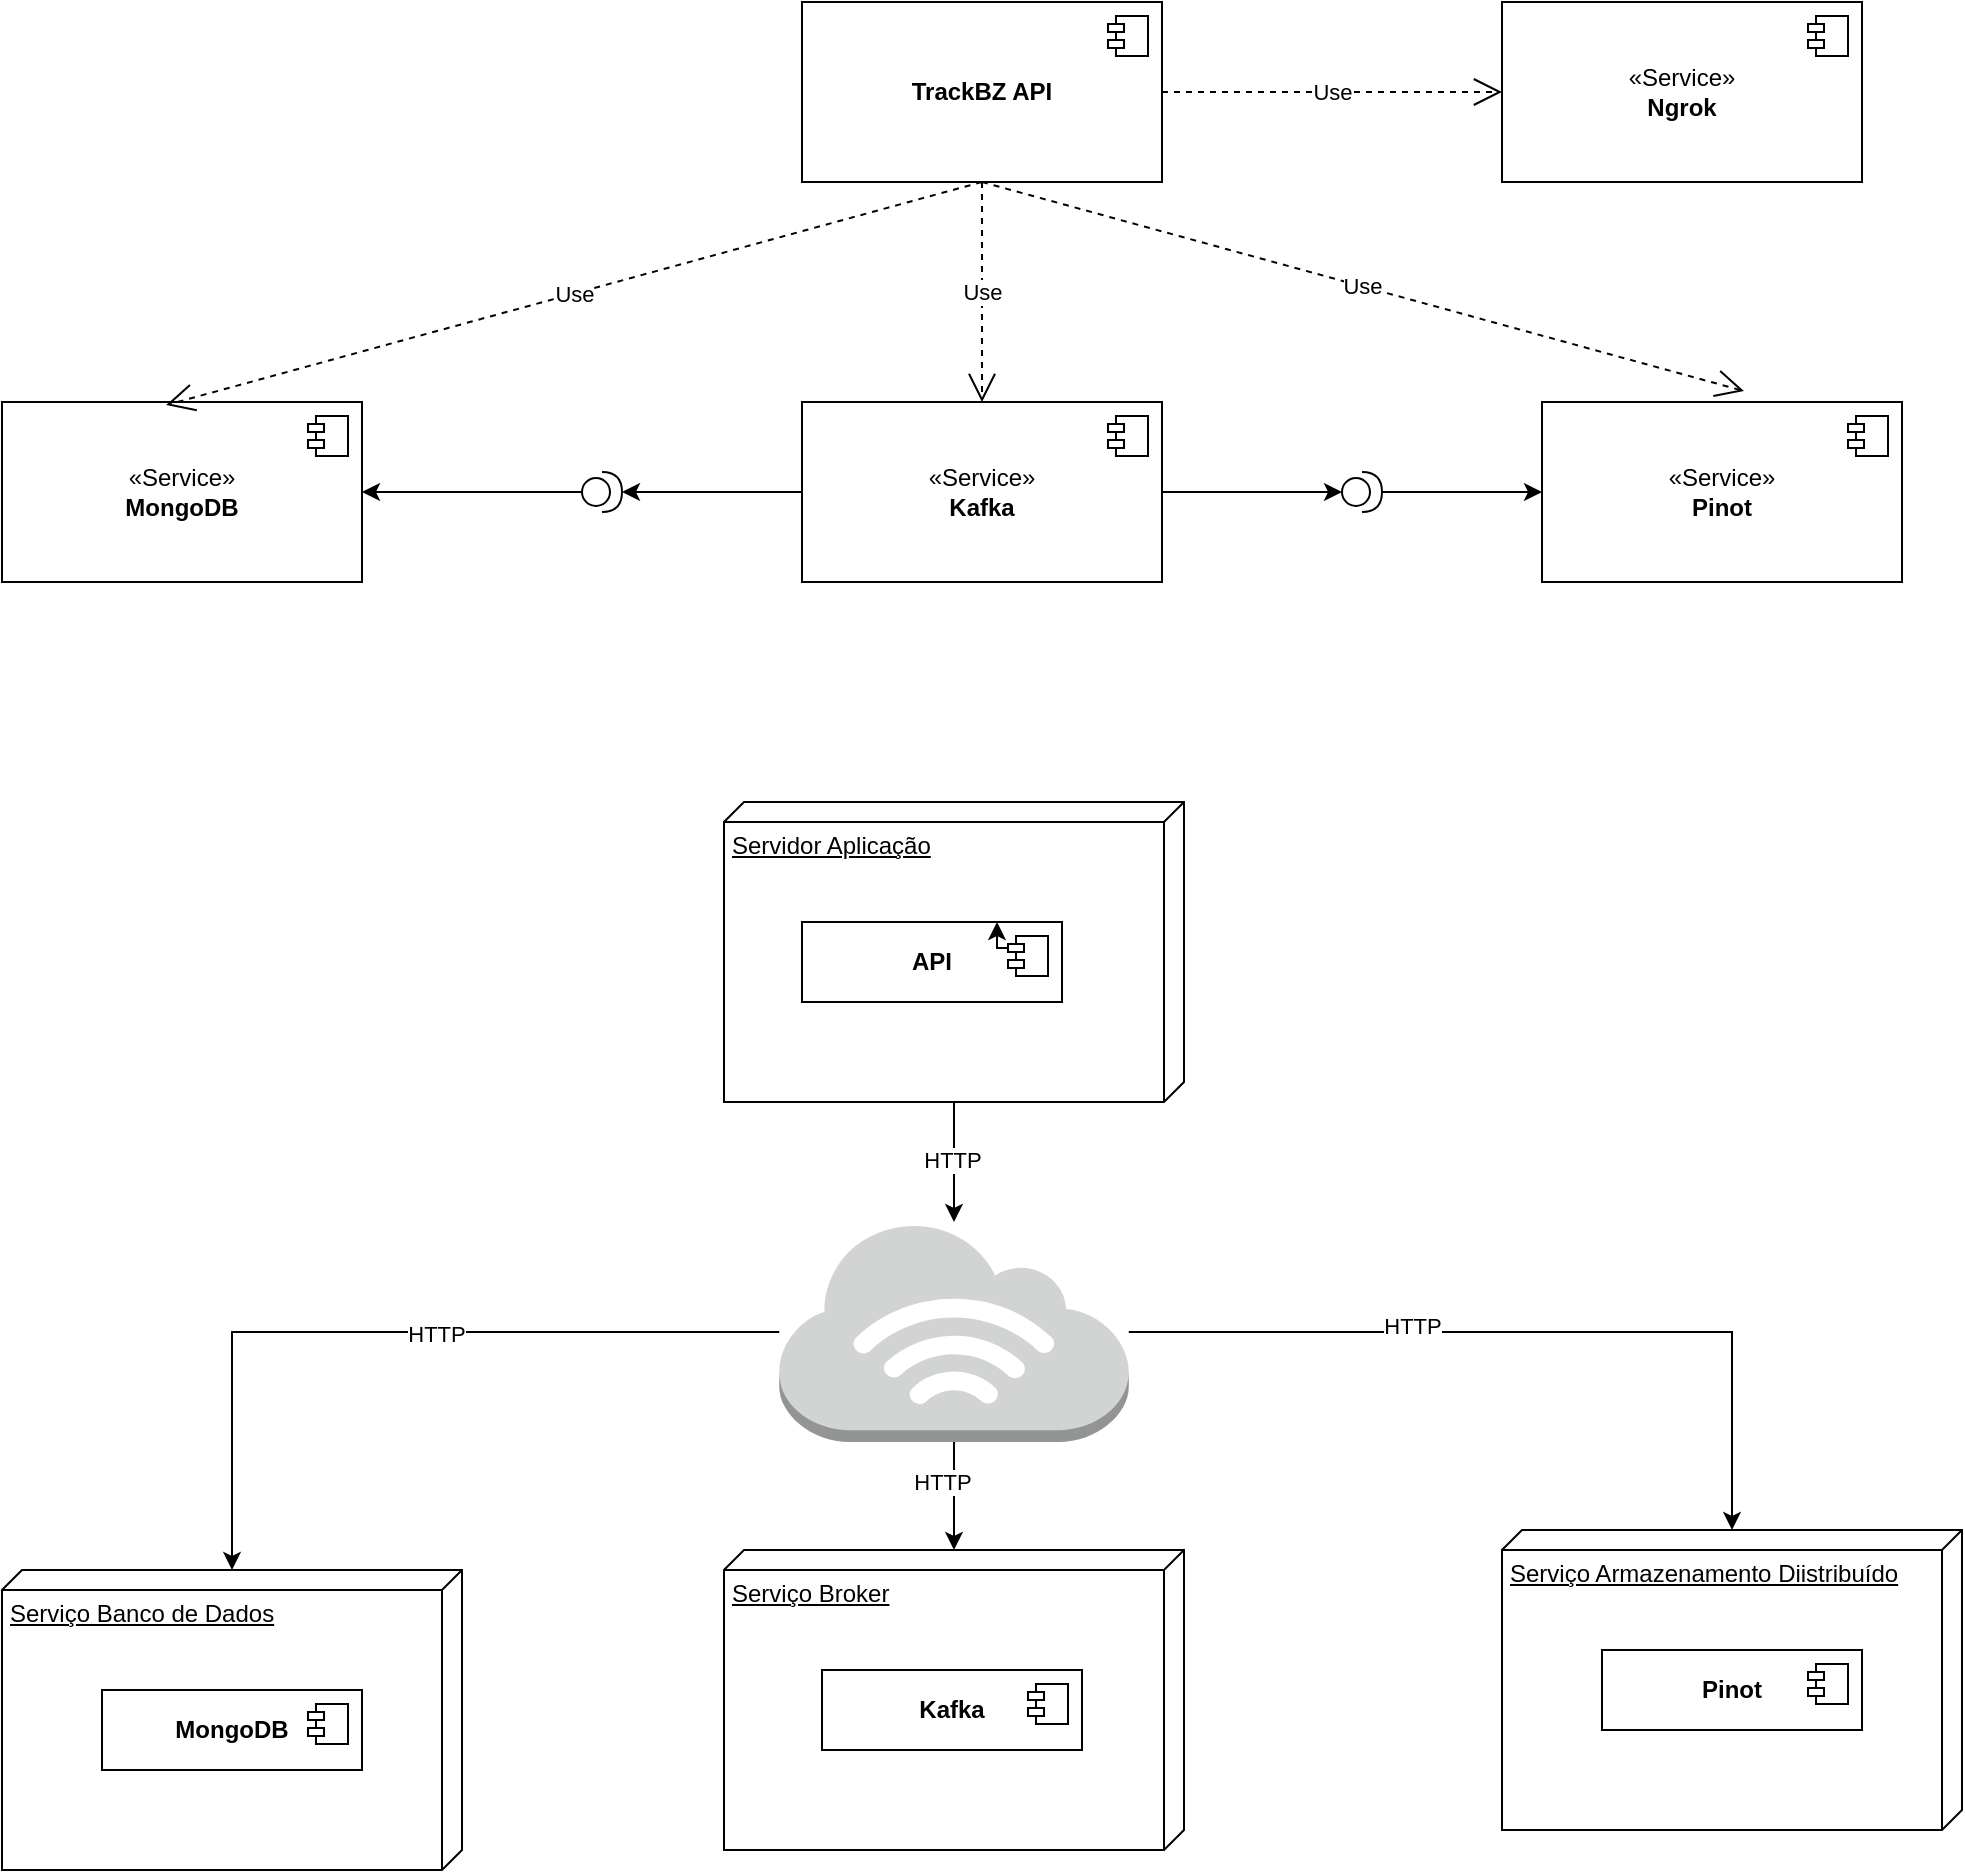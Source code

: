 <mxfile version="24.2.5" type="device">
  <diagram id="-vKaQO1VEzuR-oeYbxUk" name="Page-1">
    <mxGraphModel dx="1434" dy="700" grid="0" gridSize="10" guides="1" tooltips="1" connect="1" arrows="1" fold="1" page="0" pageScale="1" pageWidth="850" pageHeight="1100" math="0" shadow="0">
      <root>
        <mxCell id="0" />
        <mxCell id="1" parent="0" />
        <mxCell id="ENmyvnz1ZdXFTaUTgGwa-9" value="«Service»&lt;br&gt;&lt;b&gt;MongoDB&lt;/b&gt;" style="html=1;dropTarget=0;whiteSpace=wrap;" vertex="1" parent="1">
          <mxGeometry x="190" y="310" width="180" height="90" as="geometry" />
        </mxCell>
        <mxCell id="ENmyvnz1ZdXFTaUTgGwa-10" value="" style="shape=module;jettyWidth=8;jettyHeight=4;" vertex="1" parent="ENmyvnz1ZdXFTaUTgGwa-9">
          <mxGeometry x="1" width="20" height="20" relative="1" as="geometry">
            <mxPoint x="-27" y="7" as="offset" />
          </mxGeometry>
        </mxCell>
        <mxCell id="ENmyvnz1ZdXFTaUTgGwa-11" value="«Service»&lt;br&gt;&lt;b&gt;Kafka&lt;/b&gt;" style="html=1;dropTarget=0;whiteSpace=wrap;" vertex="1" parent="1">
          <mxGeometry x="590" y="310" width="180" height="90" as="geometry" />
        </mxCell>
        <mxCell id="ENmyvnz1ZdXFTaUTgGwa-12" value="" style="shape=module;jettyWidth=8;jettyHeight=4;" vertex="1" parent="ENmyvnz1ZdXFTaUTgGwa-11">
          <mxGeometry x="1" width="20" height="20" relative="1" as="geometry">
            <mxPoint x="-27" y="7" as="offset" />
          </mxGeometry>
        </mxCell>
        <mxCell id="ENmyvnz1ZdXFTaUTgGwa-13" value="«Service»&lt;br&gt;&lt;b&gt;Pinot&lt;/b&gt;" style="html=1;dropTarget=0;whiteSpace=wrap;" vertex="1" parent="1">
          <mxGeometry x="960" y="310" width="180" height="90" as="geometry" />
        </mxCell>
        <mxCell id="ENmyvnz1ZdXFTaUTgGwa-14" value="" style="shape=module;jettyWidth=8;jettyHeight=4;" vertex="1" parent="ENmyvnz1ZdXFTaUTgGwa-13">
          <mxGeometry x="1" width="20" height="20" relative="1" as="geometry">
            <mxPoint x="-27" y="7" as="offset" />
          </mxGeometry>
        </mxCell>
        <mxCell id="ENmyvnz1ZdXFTaUTgGwa-15" value="&lt;b&gt;TrackBZ API&lt;/b&gt;" style="html=1;dropTarget=0;whiteSpace=wrap;" vertex="1" parent="1">
          <mxGeometry x="590" y="110" width="180" height="90" as="geometry" />
        </mxCell>
        <mxCell id="ENmyvnz1ZdXFTaUTgGwa-16" value="" style="shape=module;jettyWidth=8;jettyHeight=4;" vertex="1" parent="ENmyvnz1ZdXFTaUTgGwa-15">
          <mxGeometry x="1" width="20" height="20" relative="1" as="geometry">
            <mxPoint x="-27" y="7" as="offset" />
          </mxGeometry>
        </mxCell>
        <mxCell id="ENmyvnz1ZdXFTaUTgGwa-17" value="Use" style="endArrow=open;endSize=12;dashed=1;html=1;rounded=0;exitX=0.5;exitY=1;exitDx=0;exitDy=0;entryX=0.456;entryY=0.017;entryDx=0;entryDy=0;entryPerimeter=0;" edge="1" parent="1" source="ENmyvnz1ZdXFTaUTgGwa-15" target="ENmyvnz1ZdXFTaUTgGwa-9">
          <mxGeometry width="160" relative="1" as="geometry">
            <mxPoint x="340" y="360" as="sourcePoint" />
            <mxPoint x="500" y="360" as="targetPoint" />
          </mxGeometry>
        </mxCell>
        <mxCell id="ENmyvnz1ZdXFTaUTgGwa-18" value="Use" style="endArrow=open;endSize=12;dashed=1;html=1;rounded=0;exitX=0.5;exitY=1;exitDx=0;exitDy=0;entryX=0.561;entryY=-0.061;entryDx=0;entryDy=0;entryPerimeter=0;" edge="1" parent="1" source="ENmyvnz1ZdXFTaUTgGwa-15" target="ENmyvnz1ZdXFTaUTgGwa-13">
          <mxGeometry width="160" relative="1" as="geometry">
            <mxPoint x="690" y="210" as="sourcePoint" />
            <mxPoint x="282" y="322" as="targetPoint" />
          </mxGeometry>
        </mxCell>
        <mxCell id="ENmyvnz1ZdXFTaUTgGwa-25" style="edgeStyle=orthogonalEdgeStyle;rounded=0;orthogonalLoop=1;jettySize=auto;html=1;" edge="1" parent="1" source="ENmyvnz1ZdXFTaUTgGwa-24" target="ENmyvnz1ZdXFTaUTgGwa-9">
          <mxGeometry relative="1" as="geometry" />
        </mxCell>
        <mxCell id="ENmyvnz1ZdXFTaUTgGwa-24" value="" style="shape=providedRequiredInterface;html=1;verticalLabelPosition=bottom;sketch=0;" vertex="1" parent="1">
          <mxGeometry x="480" y="345" width="20" height="20" as="geometry" />
        </mxCell>
        <mxCell id="ENmyvnz1ZdXFTaUTgGwa-26" style="edgeStyle=orthogonalEdgeStyle;rounded=0;orthogonalLoop=1;jettySize=auto;html=1;entryX=1;entryY=0.5;entryDx=0;entryDy=0;entryPerimeter=0;" edge="1" parent="1" source="ENmyvnz1ZdXFTaUTgGwa-11" target="ENmyvnz1ZdXFTaUTgGwa-24">
          <mxGeometry relative="1" as="geometry" />
        </mxCell>
        <mxCell id="ENmyvnz1ZdXFTaUTgGwa-34" style="edgeStyle=orthogonalEdgeStyle;rounded=0;orthogonalLoop=1;jettySize=auto;html=1;entryX=0;entryY=0.5;entryDx=0;entryDy=0;" edge="1" parent="1" source="ENmyvnz1ZdXFTaUTgGwa-33" target="ENmyvnz1ZdXFTaUTgGwa-13">
          <mxGeometry relative="1" as="geometry" />
        </mxCell>
        <mxCell id="ENmyvnz1ZdXFTaUTgGwa-33" value="" style="shape=providedRequiredInterface;html=1;verticalLabelPosition=bottom;sketch=0;" vertex="1" parent="1">
          <mxGeometry x="860" y="345" width="20" height="20" as="geometry" />
        </mxCell>
        <mxCell id="ENmyvnz1ZdXFTaUTgGwa-35" style="edgeStyle=orthogonalEdgeStyle;rounded=0;orthogonalLoop=1;jettySize=auto;html=1;entryX=0;entryY=0.5;entryDx=0;entryDy=0;entryPerimeter=0;" edge="1" parent="1" source="ENmyvnz1ZdXFTaUTgGwa-11" target="ENmyvnz1ZdXFTaUTgGwa-33">
          <mxGeometry relative="1" as="geometry" />
        </mxCell>
        <mxCell id="ENmyvnz1ZdXFTaUTgGwa-37" value="Use" style="endArrow=open;endSize=12;dashed=1;html=1;rounded=0;entryX=0.5;entryY=0;entryDx=0;entryDy=0;" edge="1" parent="1" source="ENmyvnz1ZdXFTaUTgGwa-15" target="ENmyvnz1ZdXFTaUTgGwa-11">
          <mxGeometry width="160" relative="1" as="geometry">
            <mxPoint x="690" y="210" as="sourcePoint" />
            <mxPoint x="1071" y="315" as="targetPoint" />
          </mxGeometry>
        </mxCell>
        <mxCell id="ENmyvnz1ZdXFTaUTgGwa-40" value="«Service»&lt;br&gt;&lt;b&gt;Ngrok&lt;/b&gt;" style="html=1;dropTarget=0;whiteSpace=wrap;" vertex="1" parent="1">
          <mxGeometry x="940" y="110" width="180" height="90" as="geometry" />
        </mxCell>
        <mxCell id="ENmyvnz1ZdXFTaUTgGwa-41" value="" style="shape=module;jettyWidth=8;jettyHeight=4;" vertex="1" parent="ENmyvnz1ZdXFTaUTgGwa-40">
          <mxGeometry x="1" width="20" height="20" relative="1" as="geometry">
            <mxPoint x="-27" y="7" as="offset" />
          </mxGeometry>
        </mxCell>
        <mxCell id="ENmyvnz1ZdXFTaUTgGwa-42" value="Use" style="endArrow=open;endSize=12;dashed=1;html=1;rounded=0;entryX=0;entryY=0.5;entryDx=0;entryDy=0;" edge="1" parent="1" source="ENmyvnz1ZdXFTaUTgGwa-15" target="ENmyvnz1ZdXFTaUTgGwa-40">
          <mxGeometry width="160" relative="1" as="geometry">
            <mxPoint x="690" y="210" as="sourcePoint" />
            <mxPoint x="1071" y="315" as="targetPoint" />
          </mxGeometry>
        </mxCell>
        <mxCell id="ENmyvnz1ZdXFTaUTgGwa-43" value="Serviço Banco de Dados" style="verticalAlign=top;align=left;spacingTop=8;spacingLeft=2;spacingRight=12;shape=cube;size=10;direction=south;fontStyle=4;html=1;whiteSpace=wrap;" vertex="1" parent="1">
          <mxGeometry x="190" y="894" width="230" height="150" as="geometry" />
        </mxCell>
        <mxCell id="ENmyvnz1ZdXFTaUTgGwa-45" value="&lt;b&gt;MongoDB&lt;/b&gt;" style="html=1;dropTarget=0;whiteSpace=wrap;" vertex="1" parent="1">
          <mxGeometry x="240" y="954" width="130" height="40" as="geometry" />
        </mxCell>
        <mxCell id="ENmyvnz1ZdXFTaUTgGwa-46" value="" style="shape=module;jettyWidth=8;jettyHeight=4;" vertex="1" parent="ENmyvnz1ZdXFTaUTgGwa-45">
          <mxGeometry x="1" width="20" height="20" relative="1" as="geometry">
            <mxPoint x="-27" y="7" as="offset" />
          </mxGeometry>
        </mxCell>
        <mxCell id="ENmyvnz1ZdXFTaUTgGwa-47" value="Serviço Broker" style="verticalAlign=top;align=left;spacingTop=8;spacingLeft=2;spacingRight=12;shape=cube;size=10;direction=south;fontStyle=4;html=1;whiteSpace=wrap;" vertex="1" parent="1">
          <mxGeometry x="551" y="884" width="230" height="150" as="geometry" />
        </mxCell>
        <mxCell id="ENmyvnz1ZdXFTaUTgGwa-48" value="&lt;b&gt;Kafka&lt;/b&gt;" style="html=1;dropTarget=0;whiteSpace=wrap;" vertex="1" parent="1">
          <mxGeometry x="600" y="944" width="130" height="40" as="geometry" />
        </mxCell>
        <mxCell id="ENmyvnz1ZdXFTaUTgGwa-49" value="" style="shape=module;jettyWidth=8;jettyHeight=4;" vertex="1" parent="ENmyvnz1ZdXFTaUTgGwa-48">
          <mxGeometry x="1" width="20" height="20" relative="1" as="geometry">
            <mxPoint x="-27" y="7" as="offset" />
          </mxGeometry>
        </mxCell>
        <mxCell id="ENmyvnz1ZdXFTaUTgGwa-50" value="Serviço Armazenamento Diistribuído" style="verticalAlign=top;align=left;spacingTop=8;spacingLeft=2;spacingRight=12;shape=cube;size=10;direction=south;fontStyle=4;html=1;whiteSpace=wrap;" vertex="1" parent="1">
          <mxGeometry x="940" y="874" width="230" height="150" as="geometry" />
        </mxCell>
        <mxCell id="ENmyvnz1ZdXFTaUTgGwa-51" value="&lt;b&gt;Pinot&lt;/b&gt;" style="html=1;dropTarget=0;whiteSpace=wrap;" vertex="1" parent="1">
          <mxGeometry x="990" y="934" width="130" height="40" as="geometry" />
        </mxCell>
        <mxCell id="ENmyvnz1ZdXFTaUTgGwa-52" value="" style="shape=module;jettyWidth=8;jettyHeight=4;" vertex="1" parent="ENmyvnz1ZdXFTaUTgGwa-51">
          <mxGeometry x="1" width="20" height="20" relative="1" as="geometry">
            <mxPoint x="-27" y="7" as="offset" />
          </mxGeometry>
        </mxCell>
        <mxCell id="ENmyvnz1ZdXFTaUTgGwa-65" style="edgeStyle=orthogonalEdgeStyle;rounded=0;orthogonalLoop=1;jettySize=auto;html=1;" edge="1" parent="1" source="ENmyvnz1ZdXFTaUTgGwa-53" target="ENmyvnz1ZdXFTaUTgGwa-64">
          <mxGeometry relative="1" as="geometry" />
        </mxCell>
        <mxCell id="ENmyvnz1ZdXFTaUTgGwa-67" value="HTTP" style="edgeLabel;html=1;align=center;verticalAlign=middle;resizable=0;points=[];" vertex="1" connectable="0" parent="ENmyvnz1ZdXFTaUTgGwa-65">
          <mxGeometry x="-0.033" y="-1" relative="1" as="geometry">
            <mxPoint as="offset" />
          </mxGeometry>
        </mxCell>
        <mxCell id="ENmyvnz1ZdXFTaUTgGwa-53" value="Servidor Aplicação" style="verticalAlign=top;align=left;spacingTop=8;spacingLeft=2;spacingRight=12;shape=cube;size=10;direction=south;fontStyle=4;html=1;whiteSpace=wrap;" vertex="1" parent="1">
          <mxGeometry x="551" y="510" width="230" height="150" as="geometry" />
        </mxCell>
        <mxCell id="ENmyvnz1ZdXFTaUTgGwa-54" value="&lt;b&gt;API&lt;/b&gt;" style="html=1;dropTarget=0;whiteSpace=wrap;" vertex="1" parent="1">
          <mxGeometry x="590" y="570" width="130" height="40" as="geometry" />
        </mxCell>
        <mxCell id="ENmyvnz1ZdXFTaUTgGwa-55" value="" style="shape=module;jettyWidth=8;jettyHeight=4;" vertex="1" parent="ENmyvnz1ZdXFTaUTgGwa-54">
          <mxGeometry x="1" width="20" height="20" relative="1" as="geometry">
            <mxPoint x="-27" y="7" as="offset" />
          </mxGeometry>
        </mxCell>
        <mxCell id="ENmyvnz1ZdXFTaUTgGwa-70" style="edgeStyle=orthogonalEdgeStyle;rounded=0;orthogonalLoop=1;jettySize=auto;html=1;" edge="1" parent="1" source="ENmyvnz1ZdXFTaUTgGwa-64" target="ENmyvnz1ZdXFTaUTgGwa-43">
          <mxGeometry relative="1" as="geometry" />
        </mxCell>
        <mxCell id="ENmyvnz1ZdXFTaUTgGwa-71" value="HTTP" style="edgeLabel;html=1;align=center;verticalAlign=middle;resizable=0;points=[];" vertex="1" connectable="0" parent="ENmyvnz1ZdXFTaUTgGwa-70">
          <mxGeometry x="-0.126" y="1" relative="1" as="geometry">
            <mxPoint as="offset" />
          </mxGeometry>
        </mxCell>
        <mxCell id="ENmyvnz1ZdXFTaUTgGwa-72" style="edgeStyle=orthogonalEdgeStyle;rounded=0;orthogonalLoop=1;jettySize=auto;html=1;" edge="1" parent="1" source="ENmyvnz1ZdXFTaUTgGwa-64" target="ENmyvnz1ZdXFTaUTgGwa-47">
          <mxGeometry relative="1" as="geometry" />
        </mxCell>
        <mxCell id="ENmyvnz1ZdXFTaUTgGwa-73" value="HTTP" style="edgeLabel;html=1;align=center;verticalAlign=middle;resizable=0;points=[];" vertex="1" connectable="0" parent="ENmyvnz1ZdXFTaUTgGwa-72">
          <mxGeometry x="-0.259" y="-6" relative="1" as="geometry">
            <mxPoint as="offset" />
          </mxGeometry>
        </mxCell>
        <mxCell id="ENmyvnz1ZdXFTaUTgGwa-74" style="edgeStyle=orthogonalEdgeStyle;rounded=0;orthogonalLoop=1;jettySize=auto;html=1;" edge="1" parent="1" source="ENmyvnz1ZdXFTaUTgGwa-64" target="ENmyvnz1ZdXFTaUTgGwa-50">
          <mxGeometry relative="1" as="geometry" />
        </mxCell>
        <mxCell id="ENmyvnz1ZdXFTaUTgGwa-75" value="HTTP" style="edgeLabel;html=1;align=center;verticalAlign=middle;resizable=0;points=[];" vertex="1" connectable="0" parent="ENmyvnz1ZdXFTaUTgGwa-74">
          <mxGeometry x="-0.293" y="3" relative="1" as="geometry">
            <mxPoint as="offset" />
          </mxGeometry>
        </mxCell>
        <mxCell id="ENmyvnz1ZdXFTaUTgGwa-64" value="" style="outlineConnect=0;dashed=0;verticalLabelPosition=bottom;verticalAlign=top;align=center;html=1;shape=mxgraph.aws3.internet_3;fillColor=#D2D3D3;gradientColor=none;" vertex="1" parent="1">
          <mxGeometry x="578.63" y="720" width="174.75" height="110" as="geometry" />
        </mxCell>
        <mxCell id="ENmyvnz1ZdXFTaUTgGwa-66" style="edgeStyle=orthogonalEdgeStyle;rounded=0;orthogonalLoop=1;jettySize=auto;html=1;exitX=0;exitY=0;exitDx=0;exitDy=6;exitPerimeter=0;entryX=0.75;entryY=0;entryDx=0;entryDy=0;" edge="1" parent="1" source="ENmyvnz1ZdXFTaUTgGwa-55" target="ENmyvnz1ZdXFTaUTgGwa-54">
          <mxGeometry relative="1" as="geometry" />
        </mxCell>
      </root>
    </mxGraphModel>
  </diagram>
</mxfile>
